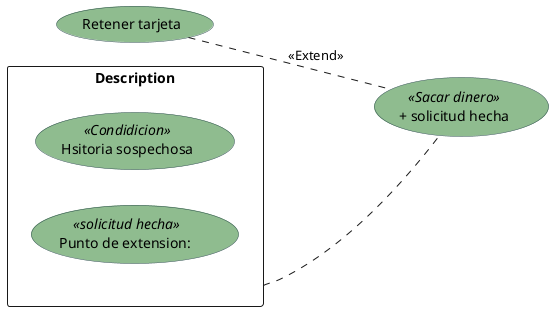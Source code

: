 @startuml
left to right direction

skinparam usecase {
BackgroundColor DarkSeaGreen
BorderColor DarkSlateGray

}


(+ solicitud hecha) << Sacar dinero>>
(Retener tarjeta) as (Use)

Rectangle Description{
(Hsitoria sospechosa) << Condidicion >>
(Punto de extension: ) << solicitud hecha >>

}

(Use) .. (+ solicitud hecha) : <<Extend>>
"Description" .. (+ solicitud hecha)
@enduml